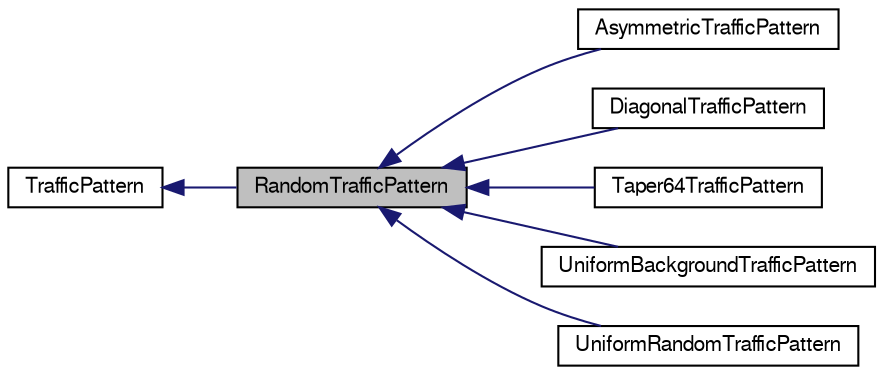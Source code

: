 digraph G
{
  bgcolor="transparent";
  edge [fontname="FreeSans",fontsize="10",labelfontname="FreeSans",labelfontsize="10"];
  node [fontname="FreeSans",fontsize="10",shape=record];
  rankdir=LR;
  Node1 [label="RandomTrafficPattern",height=0.2,width=0.4,color="black", fillcolor="grey75", style="filled" fontcolor="black"];
  Node2 -> Node1 [dir=back,color="midnightblue",fontsize="10",style="solid",fontname="FreeSans"];
  Node2 [label="TrafficPattern",height=0.2,width=0.4,color="black",URL="$classTrafficPattern.html"];
  Node1 -> Node3 [dir=back,color="midnightblue",fontsize="10",style="solid",fontname="FreeSans"];
  Node3 [label="AsymmetricTrafficPattern",height=0.2,width=0.4,color="black",URL="$classAsymmetricTrafficPattern.html"];
  Node1 -> Node4 [dir=back,color="midnightblue",fontsize="10",style="solid",fontname="FreeSans"];
  Node4 [label="DiagonalTrafficPattern",height=0.2,width=0.4,color="black",URL="$classDiagonalTrafficPattern.html"];
  Node1 -> Node5 [dir=back,color="midnightblue",fontsize="10",style="solid",fontname="FreeSans"];
  Node5 [label="Taper64TrafficPattern",height=0.2,width=0.4,color="black",URL="$classTaper64TrafficPattern.html"];
  Node1 -> Node6 [dir=back,color="midnightblue",fontsize="10",style="solid",fontname="FreeSans"];
  Node6 [label="UniformBackgroundTrafficPattern",height=0.2,width=0.4,color="black",URL="$classUniformBackgroundTrafficPattern.html"];
  Node1 -> Node7 [dir=back,color="midnightblue",fontsize="10",style="solid",fontname="FreeSans"];
  Node7 [label="UniformRandomTrafficPattern",height=0.2,width=0.4,color="black",URL="$classUniformRandomTrafficPattern.html"];
}
